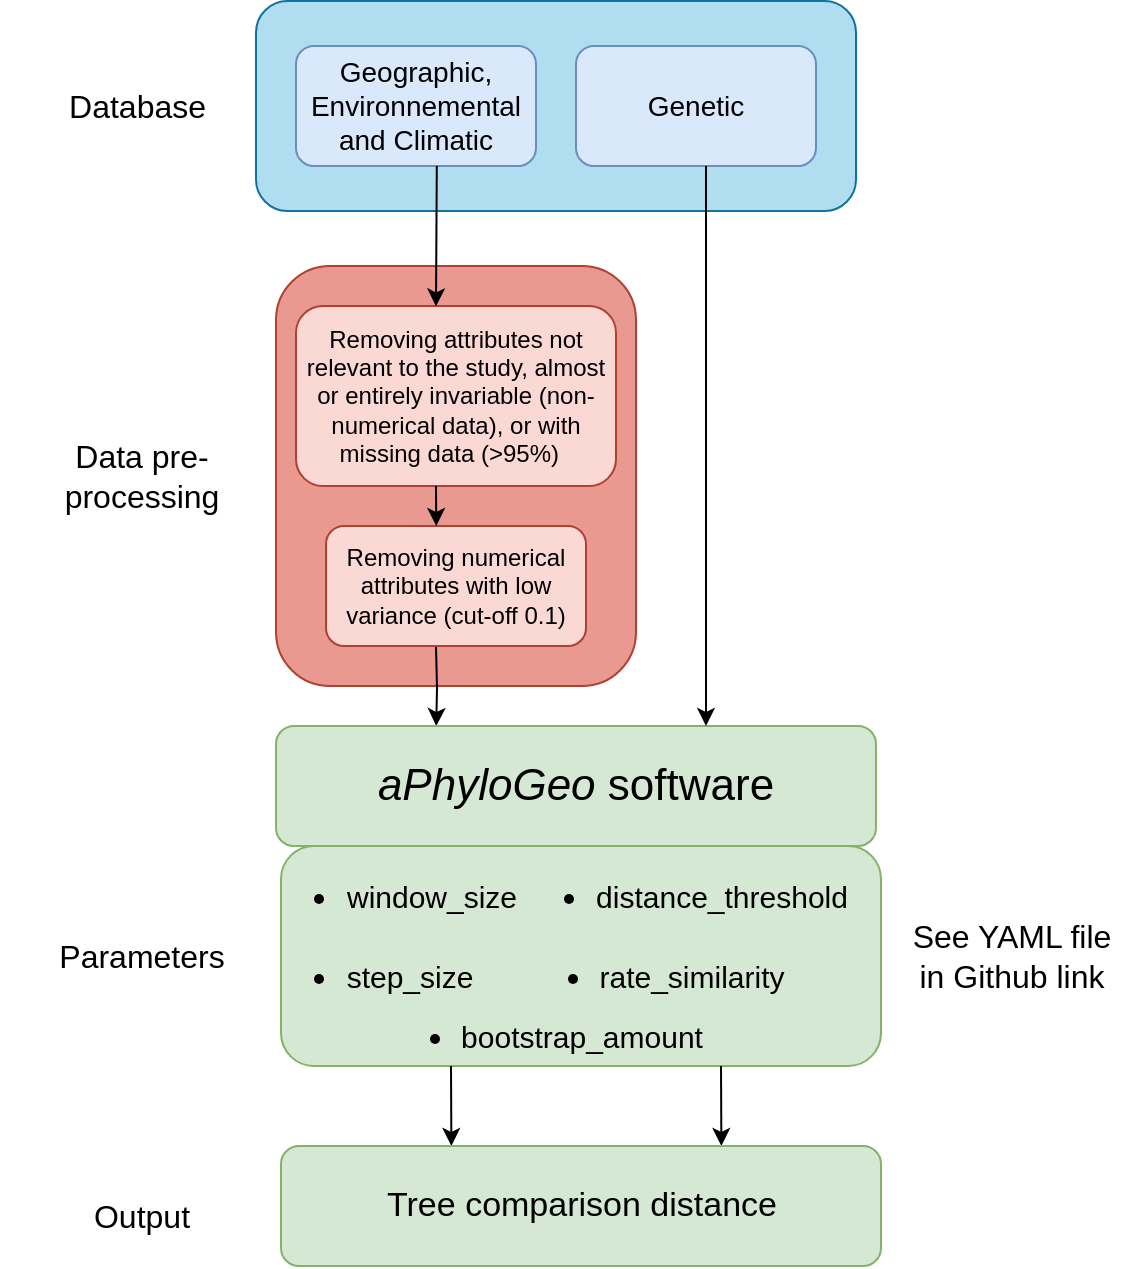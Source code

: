 <mxfile version="24.6.4" type="github">
  <diagram name="Page-1" id="-rFiT2QOCS_2W7RfbsIS">
    <mxGraphModel dx="805" dy="428" grid="1" gridSize="10" guides="1" tooltips="1" connect="1" arrows="1" fold="1" page="1" pageScale="1" pageWidth="827" pageHeight="1169" math="0" shadow="0">
      <root>
        <mxCell id="0" />
        <mxCell id="1" parent="0" />
        <mxCell id="_K5Zg6J4yh_LKkiJjP2J-6" value="" style="rounded=1;whiteSpace=wrap;html=1;fillColor=#e99990;strokeColor=#ae4132;gradientColor=none;" vertex="1" parent="1">
          <mxGeometry x="160" y="160" width="180" height="210" as="geometry" />
        </mxCell>
        <mxCell id="_K5Zg6J4yh_LKkiJjP2J-5" value="" style="rounded=1;whiteSpace=wrap;html=1;fillColor=#b1ddf0;strokeColor=#10739e;" vertex="1" parent="1">
          <mxGeometry x="150" y="27.5" width="300" height="105" as="geometry" />
        </mxCell>
        <mxCell id="xGhLzYIq1VaCrZdBams1-3" value="&lt;font style=&quot;font-size: 14px;&quot;&gt;Geographic, Environnemental and Climatic&lt;/font&gt;" style="rounded=1;whiteSpace=wrap;html=1;fillColor=#dae8fc;strokeColor=#6c8ebf;" parent="1" vertex="1">
          <mxGeometry x="170" y="50" width="120" height="60" as="geometry" />
        </mxCell>
        <mxCell id="xGhLzYIq1VaCrZdBams1-4" value="&lt;font style=&quot;font-size: 14px;&quot;&gt;Genetic&lt;/font&gt;" style="rounded=1;whiteSpace=wrap;html=1;fillColor=#dae8fc;strokeColor=#6c8ebf;" parent="1" vertex="1">
          <mxGeometry x="310" y="50" width="120" height="60" as="geometry" />
        </mxCell>
        <mxCell id="xGhLzYIq1VaCrZdBams1-11" value="Removing attributes not relevant to the study, almost or entirely invariable (non-numerical data), or with missing data (&amp;gt;95%)&amp;nbsp;&amp;nbsp;" style="rounded=1;whiteSpace=wrap;html=1;fillColor=#fad9d5;strokeColor=#ae4132;" parent="1" vertex="1">
          <mxGeometry x="170" y="180" width="160" height="90" as="geometry" />
        </mxCell>
        <mxCell id="xGhLzYIq1VaCrZdBams1-21" value="" style="edgeStyle=orthogonalEdgeStyle;rounded=0;orthogonalLoop=1;jettySize=auto;html=1;entryX=0.5;entryY=0;entryDx=0;entryDy=0;" parent="1" edge="1">
          <mxGeometry relative="1" as="geometry">
            <mxPoint x="240.001" y="350" as="sourcePoint" />
            <mxPoint x="240.12" y="390" as="targetPoint" />
            <Array as="points" />
          </mxGeometry>
        </mxCell>
        <mxCell id="xGhLzYIq1VaCrZdBams1-12" value="&lt;div style=&quot;&quot;&gt;&lt;span style=&quot;background-color: initial;&quot;&gt;Removing numerical attributes with low variance (cut-off 0.1)&lt;/span&gt;&lt;/div&gt;" style="rounded=1;whiteSpace=wrap;html=1;fillColor=#fad9d5;strokeColor=#ae4132;align=center;" parent="1" vertex="1">
          <mxGeometry x="185" y="290" width="130" height="60" as="geometry" />
        </mxCell>
        <mxCell id="xGhLzYIq1VaCrZdBams1-18" value="" style="endArrow=classic;html=1;rounded=0;entryX=0.5;entryY=0;entryDx=0;entryDy=0;exitX=0.67;exitY=0.997;exitDx=0;exitDy=0;exitPerimeter=0;" parent="1" edge="1">
          <mxGeometry width="50" height="50" relative="1" as="geometry">
            <mxPoint x="240.4" y="110" as="sourcePoint" />
            <mxPoint x="240" y="180.18" as="targetPoint" />
          </mxGeometry>
        </mxCell>
        <mxCell id="xGhLzYIq1VaCrZdBams1-19" value="" style="endArrow=classic;html=1;rounded=0;exitX=0.5;exitY=1;exitDx=0;exitDy=0;" parent="1" edge="1">
          <mxGeometry width="50" height="50" relative="1" as="geometry">
            <mxPoint x="240" y="270" as="sourcePoint" />
            <mxPoint x="240.14" y="290" as="targetPoint" />
          </mxGeometry>
        </mxCell>
        <mxCell id="xGhLzYIq1VaCrZdBams1-22" value="&lt;font style=&quot;font-size: 22px;&quot;&gt;&lt;i&gt;aPhyloGeo&lt;/i&gt; software&lt;/font&gt;" style="rounded=1;whiteSpace=wrap;html=1;fillColor=#d5e8d4;strokeColor=#82b366;" parent="1" vertex="1">
          <mxGeometry x="160" y="390" width="300" height="60" as="geometry" />
        </mxCell>
        <mxCell id="xGhLzYIq1VaCrZdBams1-25" value="" style="endArrow=classic;html=1;rounded=0;entryX=0.75;entryY=0;entryDx=0;entryDy=0;exitX=0.625;exitY=1;exitDx=0;exitDy=0;exitPerimeter=0;" parent="1" edge="1">
          <mxGeometry width="50" height="50" relative="1" as="geometry">
            <mxPoint x="375" y="110" as="sourcePoint" />
            <mxPoint x="375" y="390" as="targetPoint" />
          </mxGeometry>
        </mxCell>
        <mxCell id="_K5Zg6J4yh_LKkiJjP2J-17" value="&lt;div style=&quot;margin-top: 0px; margin-bottom: 0px; padding-left: 0px; padding-right: 0px;&quot;&gt;&lt;br&gt;&lt;/div&gt;" style="rounded=1;whiteSpace=wrap;html=1;align=center;fillColor=#d5e8d4;strokeColor=#82b366;" vertex="1" parent="1">
          <mxGeometry x="162.5" y="450" width="300" height="110" as="geometry" />
        </mxCell>
        <mxCell id="_K5Zg6J4yh_LKkiJjP2J-41" value="&lt;ul&gt;&lt;li&gt;&lt;font style=&quot;font-size: 15px;&quot;&gt;window_size&lt;/font&gt;&lt;/li&gt;&lt;/ul&gt;" style="text;html=1;align=center;verticalAlign=middle;whiteSpace=wrap;rounded=0;fontSize=16;" vertex="1" parent="1">
          <mxGeometry x="187.5" y="460" width="60" height="30" as="geometry" />
        </mxCell>
        <mxCell id="_K5Zg6J4yh_LKkiJjP2J-42" value="&lt;ul&gt;&lt;li&gt;&lt;font style=&quot;font-size: 15px;&quot;&gt;step_size&lt;/font&gt;&lt;/li&gt;&lt;/ul&gt;" style="text;html=1;align=center;verticalAlign=middle;whiteSpace=wrap;rounded=0;fontSize=16;" vertex="1" parent="1">
          <mxGeometry x="176.5" y="500" width="60" height="30" as="geometry" />
        </mxCell>
        <mxCell id="_K5Zg6J4yh_LKkiJjP2J-43" value="&lt;ul&gt;&lt;li&gt;&lt;font style=&quot;font-size: 15px;&quot;&gt;distance_threshold&lt;/font&gt;&lt;/li&gt;&lt;/ul&gt;" style="text;html=1;align=center;verticalAlign=middle;whiteSpace=wrap;rounded=0;fontSize=16;" vertex="1" parent="1">
          <mxGeometry x="332.5" y="460" width="60" height="30" as="geometry" />
        </mxCell>
        <mxCell id="_K5Zg6J4yh_LKkiJjP2J-45" value="&lt;ul&gt;&lt;li&gt;&lt;font style=&quot;font-size: 15px;&quot;&gt;rate_similarity&lt;/font&gt;&lt;/li&gt;&lt;/ul&gt;" style="text;html=1;align=center;verticalAlign=middle;whiteSpace=wrap;rounded=0;fontSize=16;" vertex="1" parent="1">
          <mxGeometry x="317.5" y="500" width="60" height="30" as="geometry" />
        </mxCell>
        <mxCell id="_K5Zg6J4yh_LKkiJjP2J-46" value="&lt;ul&gt;&lt;li&gt;&lt;font style=&quot;font-size: 15px;&quot;&gt;bootstrap_amount&lt;/font&gt;&lt;/li&gt;&lt;/ul&gt;" style="text;html=1;align=center;verticalAlign=middle;whiteSpace=wrap;rounded=0;fontSize=16;" vertex="1" parent="1">
          <mxGeometry x="262.5" y="530" width="60" height="30" as="geometry" />
        </mxCell>
        <mxCell id="_K5Zg6J4yh_LKkiJjP2J-48" value="" style="endArrow=classic;html=1;rounded=0;entryX=0.32;entryY=-0.031;entryDx=0;entryDy=0;entryPerimeter=0;exitX=0.5;exitY=1;exitDx=0;exitDy=0;" edge="1" parent="1">
          <mxGeometry width="50" height="50" relative="1" as="geometry">
            <mxPoint x="247.5" y="560" as="sourcePoint" />
            <mxPoint x="247.69" y="600" as="targetPoint" />
          </mxGeometry>
        </mxCell>
        <mxCell id="_K5Zg6J4yh_LKkiJjP2J-49" value="" style="endArrow=classic;html=1;rounded=0;entryX=0.32;entryY=-0.031;entryDx=0;entryDy=0;entryPerimeter=0;exitX=0.5;exitY=1;exitDx=0;exitDy=0;" edge="1" parent="1">
          <mxGeometry width="50" height="50" relative="1" as="geometry">
            <mxPoint x="382.5" y="560" as="sourcePoint" />
            <mxPoint x="382.69" y="600" as="targetPoint" />
          </mxGeometry>
        </mxCell>
        <mxCell id="_K5Zg6J4yh_LKkiJjP2J-50" value="&lt;font style=&quot;font-size: 17px;&quot;&gt;Tree comparison distance&lt;/font&gt;" style="rounded=1;whiteSpace=wrap;html=1;fillColor=#d5e8d4;strokeColor=#82b366;" vertex="1" parent="1">
          <mxGeometry x="162.5" y="600" width="300" height="60" as="geometry" />
        </mxCell>
        <mxCell id="_K5Zg6J4yh_LKkiJjP2J-51" value="Database&amp;nbsp;" style="text;html=1;align=center;verticalAlign=middle;whiteSpace=wrap;rounded=0;fontSize=16;" vertex="1" parent="1">
          <mxGeometry x="62.5" y="65" width="60" height="30" as="geometry" />
        </mxCell>
        <mxCell id="_K5Zg6J4yh_LKkiJjP2J-52" value="Data pre-processing" style="text;html=1;align=center;verticalAlign=middle;whiteSpace=wrap;rounded=0;fontSize=16;" vertex="1" parent="1">
          <mxGeometry x="22.5" y="240" width="140" height="50" as="geometry" />
        </mxCell>
        <mxCell id="_K5Zg6J4yh_LKkiJjP2J-53" value="Output" style="text;html=1;align=center;verticalAlign=middle;whiteSpace=wrap;rounded=0;fontSize=16;" vertex="1" parent="1">
          <mxGeometry x="42.5" y="610" width="100" height="50" as="geometry" />
        </mxCell>
        <mxCell id="_K5Zg6J4yh_LKkiJjP2J-55" value="Parameters" style="text;html=1;align=center;verticalAlign=middle;whiteSpace=wrap;rounded=0;fontSize=16;" vertex="1" parent="1">
          <mxGeometry x="37.5" y="480" width="110" height="50" as="geometry" />
        </mxCell>
        <mxCell id="_K5Zg6J4yh_LKkiJjP2J-57" value="See YAML file in Github link" style="text;html=1;align=center;verticalAlign=middle;whiteSpace=wrap;rounded=0;fontSize=16;" vertex="1" parent="1">
          <mxGeometry x="472.5" y="480" width="110" height="50" as="geometry" />
        </mxCell>
      </root>
    </mxGraphModel>
  </diagram>
</mxfile>
